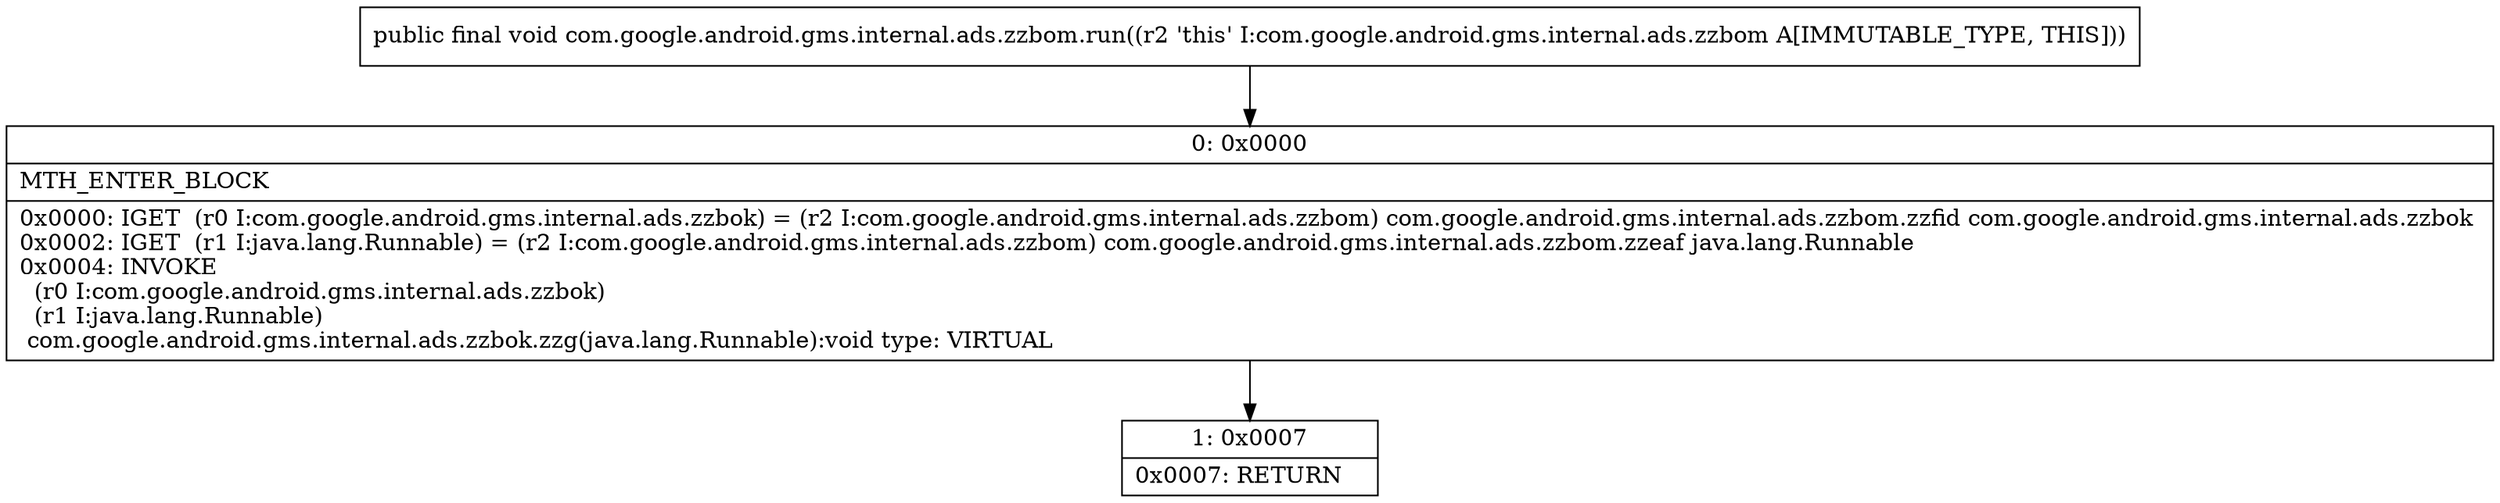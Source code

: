 digraph "CFG forcom.google.android.gms.internal.ads.zzbom.run()V" {
Node_0 [shape=record,label="{0\:\ 0x0000|MTH_ENTER_BLOCK\l|0x0000: IGET  (r0 I:com.google.android.gms.internal.ads.zzbok) = (r2 I:com.google.android.gms.internal.ads.zzbom) com.google.android.gms.internal.ads.zzbom.zzfid com.google.android.gms.internal.ads.zzbok \l0x0002: IGET  (r1 I:java.lang.Runnable) = (r2 I:com.google.android.gms.internal.ads.zzbom) com.google.android.gms.internal.ads.zzbom.zzeaf java.lang.Runnable \l0x0004: INVOKE  \l  (r0 I:com.google.android.gms.internal.ads.zzbok)\l  (r1 I:java.lang.Runnable)\l com.google.android.gms.internal.ads.zzbok.zzg(java.lang.Runnable):void type: VIRTUAL \l}"];
Node_1 [shape=record,label="{1\:\ 0x0007|0x0007: RETURN   \l}"];
MethodNode[shape=record,label="{public final void com.google.android.gms.internal.ads.zzbom.run((r2 'this' I:com.google.android.gms.internal.ads.zzbom A[IMMUTABLE_TYPE, THIS])) }"];
MethodNode -> Node_0;
Node_0 -> Node_1;
}


